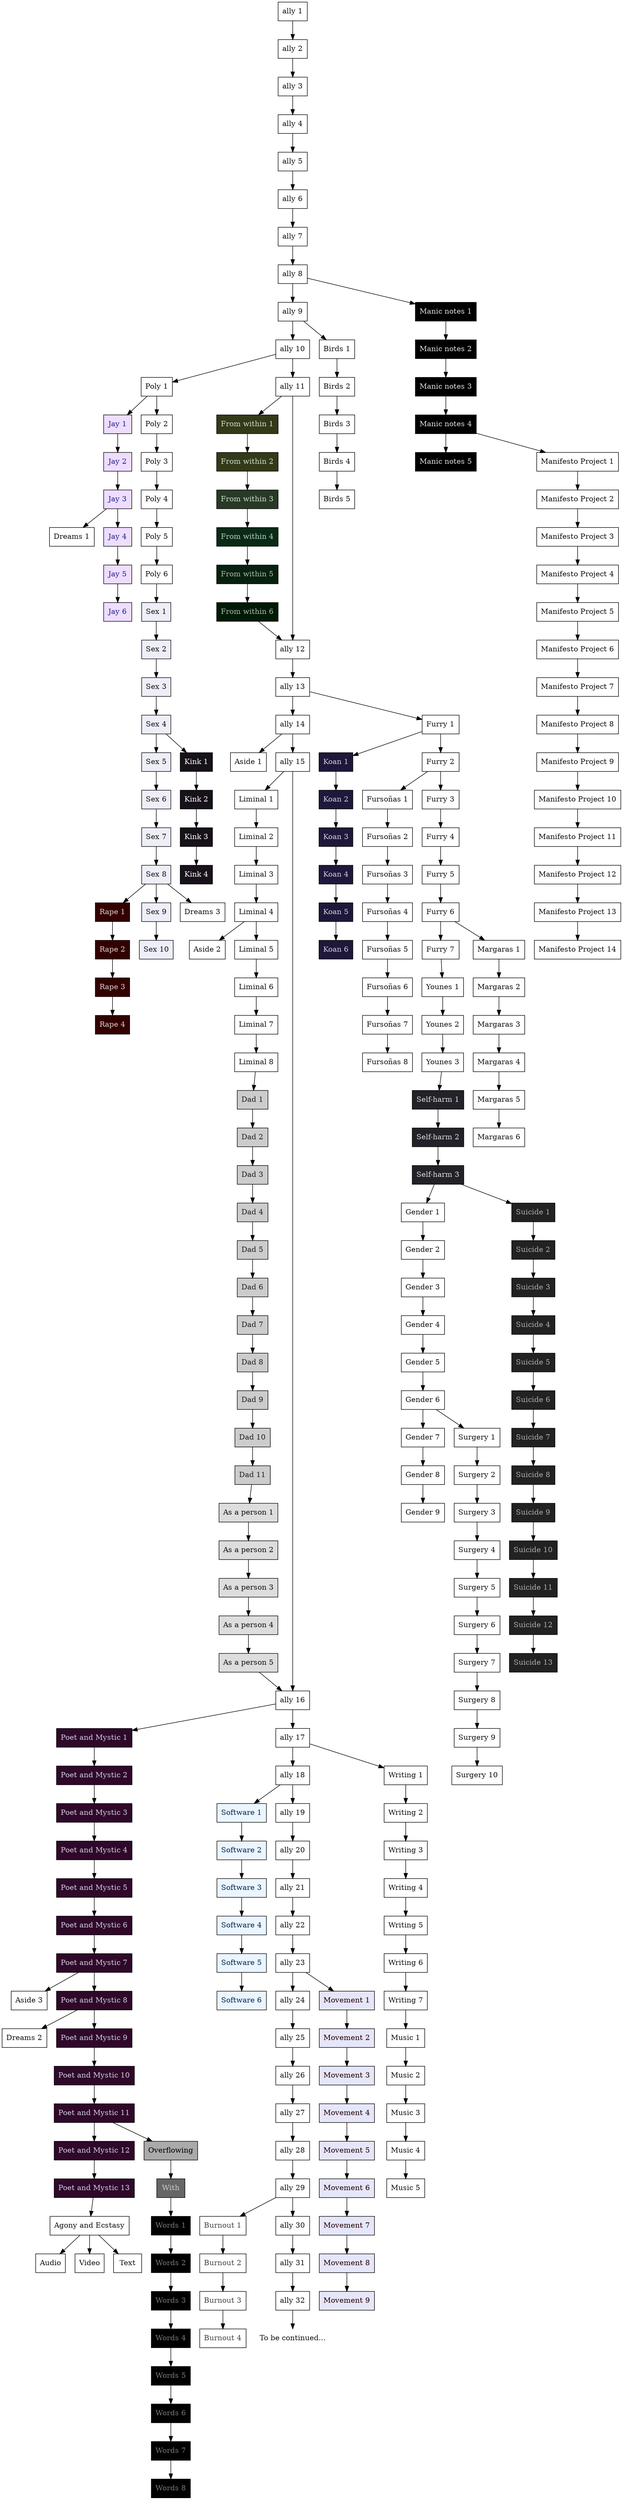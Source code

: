 digraph Map {
    node[shape="box"]
    label=""

    // The following must appear before the ally group in order to position them
    // on the left side.
    node[group="aside",style="",fontcolor="#111111"]
    "Aside 1" [href="/aside/1"]
    "Aside 2" [href="/aside/2"]
    "Aside 3" [href="/aside/3"]

        "Dreams 1" [href="/aside/dreams/1"]
        "Dreams 2" [href="/aside/dreams/2"]
        /* "Dreams 3" [href="/aside/dreams/3"] */

    node[group="dad",style="filled",fillcolor="#cccccc",fontcolor="#222222"]
    "Dad 1" [href="/dad"]
    "Dad 2" [href="/dad/2"]
    "Dad 3" [href="/dad/3"]
    "Dad 4" [href="/dad/4"]
    "Dad 5" [href="/dad/5"]
    "Dad 6" [href="/dad/6"]
    "Dad 7" [href="/dad/7"]
    "Dad 8" [href="/dad/8"]
    "Dad 9" [href="/dad/9"]
    "Dad 10" [href="/dad/10"]
    "Dad 11" [href="/dad/11"]
    "Dad 1" -> "Dad 2" -> "Dad 3" -> "Dad 4" -> "Dad 5" ->
    "Dad 6" -> "Dad 7" -> "Dad 8" -> "Dad 9" -> "Dad 10" ->
    "Dad 11"

        node[group="dad-humanized",style="filled",fillcolor="#dddddd",fontcolor="#111111"]
        "As a person 1" [href="/dad/as/a/person"]
        "As a person 2" [href="/dad/as/a/person/2"]
        "As a person 3" [href="/dad/as/a/person/3"]
        "As a person 4" [href="/dad/as/a/person/4"]
        "As a person 5" [href="/dad/as/a/person/5"]
        "Dad 11" -> "As a person 1" -> "As a person 2" -> "As a person 3" ->
        "As a person 4" -> "As a person 5"

    node[group="pnm",style="filled",fillcolor="#2f082a",fontcolor="#ccccdd"]
    "Poet and Mystic 1" [href="/poet-and-mystic"]
    "Poet and Mystic 2" [href="/poet-and-mystic/2"]
    "Poet and Mystic 3" [href="/poet-and-mystic/3"]
    "Poet and Mystic 4" [href="/poet-and-mystic/4"]
    "Poet and Mystic 5" [href="/poet-and-mystic/5"]
    "Poet and Mystic 6" [href="/poet-and-mystic/6"]
    "Poet and Mystic 7" [href="/poet-and-mystic/7"]
    "Poet and Mystic 8" [href="/poet-and-mystic/8"]
    "Poet and Mystic 9" [href="/poet-and-mystic/9"]
    "Poet and Mystic 10" [href="/poet-and-mystic/10"]
    "Poet and Mystic 11" [href="/poet-and-mystic/11"]
    "Poet and Mystic 12" [href="/poet-and-mystic/12"]
    "Poet and Mystic 13" [href="/poet-and-mystic/13"]
    "Poet and Mystic 1" -> "Poet and Mystic 2" -> "Poet and Mystic 3" ->
    "Poet and Mystic 4" -> "Poet and Mystic 5" -> "Poet and Mystic 6" ->
    "Poet and Mystic 7" -> "Poet and Mystic 8" -> "Poet and Mystic 9" ->
    "Poet and Mystic 10" -> "Poet and Mystic 11" -> "Poet and Mystic 12" ->
    "Poet and Mystic 13"

        node[group="ane",style="",fontcolor="#111111"]
        "Agony and Ecstasy" [href="/poet-and-mystic/agony-and-ecstasy"]
        "Audio" [href="/poet-and-mystic/agony-and-ecstasy/audio"]
        "Video" [href="/poet-and-mystic/agony-and-ecstasy/video"]
        "Text" [href="/poet-and-mystic/agony-and-ecstasy/text"]
        "Agony and Ecstasy" -> "Audio"
        "Agony and Ecstasy" -> "Video"
        "Agony and Ecstasy" -> "Text"

        node[group="overflowing",style="filled",fillcolor="#aaaaaa",fontcolor="#000000"]
        "Overflowing" [href="/poet-and-mystic/overflowing"]

        node[group="with",style="filled",fillcolor="#666666",fontcolor="#cccccc"]
        "With" [href="/poet-and-mystic/overflowing/with"]

        node[group="words",style="filled",fillcolor="#000000",fontcolor="#777777"]
        "Words 1" [href="/poet-and-mystic/overflowing/with/words"]
        "Words 2" [href="/poet-and-mystic/overflowing/with/words/2"]
        "Words 3" [href="/poet-and-mystic/overflowing/with/words/3"]
        "Words 4" [href="/poet-and-mystic/overflowing/with/words/4"]
        "Words 5" [href="/poet-and-mystic/overflowing/with/words/5"]
        "Words 6" [href="/poet-and-mystic/overflowing/with/words/6"]
        "Words 7" [href="/poet-and-mystic/overflowing/with/words/7"]
        "Words 8" [href="/poet-and-mystic/overflowing/with/words/8"]
        "Words 1" -> "Words 2" -> "Words 3" -> "Words 4" -> "Words 5" ->
        "Words 6" -> "Words 7" -> "Words 8"

    node[group="from-within",style="filled",fillcolor="#333a18",fontcolor="#ccddcc"]
    "From within 1" [href="/from-within/"]
    "From within 2" [href="/from-within/2"]
    "From within 3" [href="/from-within/3",fillcolor="#283a26"]
    "From within 4" [href="/from-within/4",fillcolor="#082a16",fontcolor="#bbccbb"]
    "From within 5" [href="/from-within/5",fillcolor="#082010",fontcolor="#aabbaa"]
    "From within 6" [href="/from-within/i-guess..",fillcolor="#001a06",fontcolor="#aabbaa"]
    "From within 1" -> "From within 2" -> "From within 3" -> "From within 4" ->
    "From within 5" -> "From within 6"

    node[group="jay",style="filled",fillcolor="#eeddff",fontcolor="#222288"]
    "Jay 1" [href="/jay/"]
    "Jay 2" [href="/jay/2"]
    "Jay 3" [href="/jay/3"]
    "Jay 4" [href="/jay/4"]
    "Jay 5" [href="/jay/5"]
    "Jay 6" [href="/jay/6"]
    "Jay 1" -> "Jay 2" -> "Jay 3" -> "Jay 4" -> "Jay 5" -> "Jay 6"

    node[group="liminal",style="",fontcolor="#111111"]
    "Liminal 1" [href="/liminal"]
    "Liminal 2" [href="/liminal/2"]
    "Liminal 3" [href="/liminal/3"]
    "Liminal 4" [href="/liminal/4"]
    "Liminal 5" [href="/liminal/5"]
    "Liminal 6" [href="/liminal/6"]
    "Liminal 7" [href="/liminal/7"]
    "Liminal 8" [href="/liminal/8"]
    "Liminal 1" -> "Liminal 2" -> "Liminal 3" -> "Liminal 4" ->
    "Liminal 5" -> "Liminal 6" -> "Liminal 7" -> "Liminal 8"

    node[group="poly",style="",fontcolor="#111111"]
    "Poly 1" [href="/poly"]
    "Poly 2" [href="/poly/2"]
    "Poly 3" [href="/poly/3"]
    "Poly 4" [href="/poly/4"]
    "Poly 5" [href="/poly/5"]
    "Poly 6" [href="/poly/6"]
    "Poly 1" -> "Poly 2" -> "Poly 3" -> "Poly 4" -> "Poly 5" -> "Poly 6"

        node[group="rape",style="filled",fillcolor="#330000",fontcolor="#dccccc"]
        "Rape 1" [href="/sex/rape"]
        "Rape 2" [href="/sex/rape/2"]
        "Rape 3" [href="/sex/rape/3"]
        "Rape 4" [href="/sex/rape/4"]
        "Rape 1" -> "Rape 2" -> "Rape 3" -> "Rape 4"

    node[group="sex",style="filled",fillcolor="#eeeef8",fontcolor="#111111"]
    "Sex 1" [href="/sex"]
    "Sex 2" [href="/sex/2"]
    "Sex 3" [href="/sex/3"]
    "Sex 4" [href="/sex/4"]
    "Sex 5" [href="/sex/5"]
    "Sex 6" [href="/sex/6"]
    "Sex 7" [href="/sex/7"]
    "Sex 8" [href="/sex/8"]
    "Sex 9" [href="/sex/9"]
    "Sex 10" [href="/sex/10"]
    "Sex 1" -> "Sex 2" -> "Sex 3" -> "Sex 4" -> "Sex 5" -> "Sex 6" -> "Sex 7" ->
    "Sex 8" -> "Sex 9" -> "Sex 10"

        node[group="kink",style="filled",fillcolor="#17111a",fontcolor="#ffffff"]
        "Kink 1" [href="/sex/kink"]
        "Kink 2" [href="/sex/kink/2"]
        "Kink 3" [href="/sex/kink/3"]
        "Kink 4" [href="/sex/kink/4"]
        "Kink 1" -> "Kink 2" -> "Kink 3" -> "Kink 4"

        node[group="aside",style="",fontcolor="#111111"]
        "Dreams 3" [href="/aside/dreams/3"]

    node[group="software",style="filled",fillcolor="#eaf5ff",fontcolor="#05264c"]
    "Software 1" [href="https://github.com/makyo/ally/pull/4/commits/c7d73fc7a727d34728b353a2c428b0da71788bf0"]
    "Software 2" [href="https://github.com/makyo/ally/pull/4/commits/04b7300615386bccbb331caebcf396077f6fc9ea"]
    "Software 3" [href="https://github.com/makyo/ally/pull/4/commits/d73e63f3fdc0bce89f06334959ade28888a2f7b2"]
    "Software 4" [href="https://github.com/makyo/ally/pull/4/commits/90acc199cd80944f6c5eb6834a2fa67783db4d7d"]
    "Software 5" [href="https://github.com/makyo/ally/pull/4/commits/49f83b2148f70151c43f8ef77a061e7252d9b1d4"]
    "Software 6" [href="https://github.com/makyo/ally/pull/4/commits/ab8302ca2f6ca00c0a5bdfebcb4b2f2291ec9833"]
    "Software 1" -> "Software 2" -> "Software 3" -> "Software 4" ->
    "Software 5" -> "Software 6"

    node[group="burnout",style="",fontcolor="#444444"]
    "Burnout 1" [href="/burnout"]
    "Burnout 2" [href="/burnout/2"]
    "Burnout 3" [href="/burnout/3"]
    "Burnout 4" [href="/burnout/4"]
    "Burnout 1" -> "Burnout 2" -> "Burnout 3" -> "Burnout 4"

    // This is the central axis
    node[group="ally",style="",fontcolor="#111111"] // `core` folder
    "ally 1" [href="/"]
    "ally 2" [href="/2"]
    "ally 3" [href="/3"]
    "ally 4" [href="/4"]
    "ally 5" [href="/5"]
    "ally 6" [href="/6"]
    "ally 7" [href="/7"]
    "ally 8" [href="/8"]
    "ally 9" [href="/9"]
    "ally 10" [href="/10"]
    "ally 11" [href="/11"]
    "ally 12" [href="/12"]
    "ally 13" [href="/13"]
    "ally 14" [href="/14"]
    "ally 15" [href="/15"]
    "ally 16" [href="/16"]
    "ally 17" [href="/17"]
    "ally 18" [href="/18"]
    "ally 19" [href="/19"]
    "ally 20" [href="/20"]
    "ally 21" [href="/21"]
    "ally 22" [href="/22"]
    "ally 23" [href="/23"]
    "ally 24" [href="/24"]
    "ally 25" [href="/25"]
    "ally 26" [href="/26"]
    "ally 27" [href="/27"]
    "ally 28" [href="/28"]
    "ally 29" [href="/29"]
    "ally 30" [href="/30"]
    "ally 31" [href="/31"]
    "ally 32" [href="/32"]
    "To be continued..." [shape="none"]
    "ally 1" -> "ally 2" -> "ally 3" -> "ally 4" -> "ally 5" ->
    "ally 6" -> "ally 7" -> "ally 8" -> "ally 9" -> "ally 10" ->
    "ally 11" -> "ally 12" -> "ally 13" -> "ally 14" -> "ally 15" ->
    "ally 16" -> "ally 17" -> "ally 18" -> "ally 19" -> "ally 20" ->
    "ally 21" -> "ally 22" -> "ally 23" -> "ally 24" -> "ally 25" ->
    "ally 26" -> "ally 27" -> "ally 28" -> "ally 29" -> "ally 30" ->
    "ally 31" -> "ally 32" -> "To be continued..."

    node[group="birds",style="",fontcolor="#111111"]
    "Birds 1" [href="/birds"]
    "Birds 2" [href="/birds/2"]
    "Birds 3" [href="/birds/3"]
    "Birds 4" [href="/birds/4"]
    "Birds 5" [href="/birds/5"]
    "Birds 1" -> "Birds 2" -> "Birds 3" -> "Birds 4" -> "Birds 5"

    // Must come before Furry to position it to the left.
    node[group="koan",style="filled",fillcolor="#1f183a",fontcolor="#ccccdd"]
    "Koan 1" [href="/koan/"]
    "Koan 2" [href="/koan/2"]
    "Koan 3" [href="/koan/3"]
    "Koan 4" [href="/koan/4"]
    "Koan 5" [href="/koan/5"]
    "Koan 6" [href="/koan/6"]
    "Koan 1" -> "Koan 2" -> "Koan 3" -> "Koan 4" -> "Koan 5" -> "Koan 6"

        node[group="fursona",style="",fontcolor="#111111"]
        "Fursoñas 1" [href="/furry/fursona/"]
        "Fursoñas 2" [href="/furry/fursona/2"]
        "Fursoñas 3" [href="/furry/fursona/3"]
        "Fursoñas 4" [href="/furry/fursona/4"]
        "Fursoñas 5" [href="/furry/fursona/5"]
        "Fursoñas 6" [href="/furry/fursona/6"]
        "Fursoñas 7" [href="/furry/fursona/7"]
        "Fursoñas 8" [href="/furry/fursona/8"]
        "Fursoñas 1" -> "Fursoñas 2" -> "Fursoñas 3" -> "Fursoñas 4" ->
        "Fursoñas 5" -> "Fursoñas 6" -> "Fursoñas 7" -> "Fursoñas 8"

    node[group="furry",style="",fontcolor="#111111"]
    "Furry 1" [href="/furry"]
    "Furry 2" [href="/furry/2"]
    "Furry 3" [href="/furry/3"]
    "Furry 4" [href="/furry/4"]
    "Furry 5" [href="/furry/5"]
    "Furry 6" [href="/furry/6"]
    "Furry 7" [href="/furry/7"]
    "Furry 1" -> "Furry 2" -> "Furry 3" -> "Furry 4" -> "Furry 5" ->
    "Furry 6" -> "Furry 7"

        node[group="margaras"]
        "Margaras 1" [href="/furry/margaras"]
        "Margaras 2" [href="/furry/margaras/2"]
        "Margaras 3" [href="/furry/margaras/3"]
        "Margaras 4" [href="/furry/margaras/4"]
        "Margaras 5" [href="/furry/margaras/5"]
        "Margaras 6" [href="/furry/margaras/6"]
        "Margaras 1" -> "Margaras 2" -> "Margaras 3" -> "Margaras 4" ->
        "Margaras 5" -> "Margaras 6"

        node[group="younes"]
        "Younes 1" [href="/furry/younes"]
        "Younes 2" [href="/furry/younes/2"]
        "Younes 3" [href="/furry/younes/3"]
        "Younes 1" -> "Younes 2" -> "Younes 3"

    node[group="mania",style="filled",fillcolor="#000000",fontcolor="#dddddd"]
    "Manic notes 1" [href="/mania/"]
    "Manic notes 2" [href="/mania/2"]
    "Manic notes 3" [href="/mania/3"]
    "Manic notes 4" [href="/mania/4"]
    "Manic notes 5" [href="/mania/5"]
    "Manic notes 1" -> "Manic notes 2" -> "Manic notes 3" -> "Manic notes 4" ->
    "Manic notes 5"

    node[group="mp",style="",fontcolor="#111111"]
    "Manifesto Project 1" [href="/manifesto-project"]
    "Manifesto Project 2" [href="/manifesto-project/2"]
    "Manifesto Project 3" [href="/manifesto-project/3"]
    "Manifesto Project 4" [href="/manifesto-project/4"]
    "Manifesto Project 5" [href="/manifesto-project/5"]
    "Manifesto Project 6" [href="/manifesto-project/6"]
    "Manifesto Project 7" [href="/manifesto-project/7"]
    "Manifesto Project 8" [href="/manifesto-project/8"]
    "Manifesto Project 9" [href="/manifesto-project/9"]
    "Manifesto Project 10" [href="/manifesto-project/10"]
    "Manifesto Project 11" [href="/manifesto-project/11"]
    "Manifesto Project 12" [href="/manifesto-project/12"]
    "Manifesto Project 13" [href="/manifesto-project/13"]
    "Manifesto Project 14" [href="/manifesto-project/14"]
    "Manifesto Project 1" -> "Manifesto Project 2" -> "Manifesto Project 3" ->
    "Manifesto Project 4" -> "Manifesto Project 5" -> "Manifesto Project 6" ->
    "Manifesto Project 7" -> "Manifesto Project 8" -> "Manifesto Project 9" ->
    "Manifesto Project 10" -> "Manifesto Project 11" ->
    "Manifesto Project 12" -> "Manifesto Project 13" ->
    "Manifesto Project 14"

    node[group="gender",style="",fontcolor="#111111"]
    "Gender 1" [href="/gender"]
    "Gender 2" [href="/gender/2"]
    "Gender 3" [href="/gender/3"]
    "Gender 4" [href="/gender/4"]
    "Gender 5" [href="/gender/5"]
    "Gender 6" [href="/gender/6"]
    "Gender 7" [href="/gender/7"]
    "Gender 8" [href="/gender/8"]
    "Gender 9" [href="/gender/9"]
    "Gender 1" -> "Gender 2" -> "Gender 3" -> "Gender 4" -> "Gender 5" ->
    "Gender 6" -> "Gender 7" -> "Gender 8" -> "Gender 9"

        node[group="surgery"]
        "Surgery 1" [href="/gender/surgery"]
        "Surgery 2" [href="/gender/surgery/2"]
        "Surgery 3" [href="/gender/surgery/3"]
        "Surgery 4" [href="/gender/surgery/4"]
        "Surgery 5" [href="/gender/surgery/5"]
        "Surgery 6" [href="/gender/surgery/6"]
        "Surgery 7" [href="/gender/surgery/7"]
        "Surgery 8" [href="/gender/surgery/8"]
        "Surgery 9" [href="/gender/surgery/9"]
        "Surgery 10" [href="/gender/surgery/10"]
        "Surgery 1" -> "Surgery 2" -> "Surgery 3" -> "Surgery 4" ->
        "Surgery 5" -> "Surgery 6" -> "Surgery 7" -> "Surgery 8" ->
        "Surgery 9" -> "Surgery 10"

    node[group="sh",style="filled",fillcolor="#222228",fontcolor="#dddddd"]
    "Self-harm 1" [href="/self-harm"]
    "Self-harm 2" [href="/self-harm/2"]
    "Self-harm 3" [href="/self-harm/3"]
    "Self-harm 1" -> "Self-harm 2" -> "Self-harm 3"

        node[group="suicide",style="filled",fillcolor="#222222",fontcolor="#aaaaaa"]
        "Suicide 1" [href="/self-harm/suicide"]
        "Suicide 2" [href="/self-harm/suicide/2"]
        "Suicide 3" [href="/self-harm/suicide/3"]
        "Suicide 4" [href="/self-harm/suicide/4"]
        "Suicide 5" [href="/self-harm/suicide/5"]
        "Suicide 6" [href="/self-harm/suicide/6"]
        "Suicide 7" [href="/self-harm/suicide/7"]
        "Suicide 8" [href="/self-harm/suicide/8"]
        "Suicide 9" [href="/self-harm/suicide/9"]
        "Suicide 10" [href="/self-harm/suicide/10"]
        "Suicide 11" [href="/self-harm/suicide/11"]
        "Suicide 12" [href="/self-harm/suicide/12"]
        "Suicide 13" [href="/self-harm/suicide/13"]
        "Suicide 1" -> "Suicide 2" -> "Suicide 3" ->
        "Suicide 4" -> "Suicide 5" -> "Suicide 6" -> "Suicide 7" ->
        "Suicide 8" -> "Suicide 9" -> "Suicide 10" -> "Suicide 11" ->
        "Suicide 12" -> "Suicide 13"

    node[group="writing",style="",fontcolor="#111111"]
    "Writing 1" [href="/writing"]
    "Writing 2" [href="/writing/2"]
    "Writing 3" [href="/writing/3"]
    "Writing 4" [href="/writing/4"]
    "Writing 5" [href="/writing/5"]
    "Writing 6" [href="/writing/6"]
    "Writing 7" [href="/writing/7"]
    "Writing 1" -> "Writing 2" -> "Writing 3" -> "Writing 4" -> "Writing 5" ->
    "Writing 6" -> "Writing 7"

        node[group="music",style="",fontcolor="#111111"]
        "Music 1" [href="/writing/music"]
        "Music 2" [href="/writing/music/2"]
        "Music 3" [href="/writing/music/3"]
        "Music 4" [href="/writing/music/4"]
        "Music 5" [href="/writing/music/5"]
        "Music 1" -> "Music 2" -> "Music 3" -> "Music 4" -> "Music 5"

    node[group="movement",style="filled",fillcolor="#e6e6fa",fontcolor="#220000"]
    "Movement 1" [href="/movement"]
    "Movement 2" [href="/movement/2"]
    "Movement 3" [href="/movement/3"]
    "Movement 4" [href="/movement/4"]
    "Movement 5" [href="/movement/5"]
    "Movement 6" [href="/movement/6"]
    "Movement 7" [href="/movement/7"]
    "Movement 8" [href="/movement/8"]
    "Movement 9" [href="/movement/9"]
    "Movement 1" -> "Movement 2" -> "Movement 3" -> "Movement 4" ->
    "Movement 5" -> "Movement 6" -> "Movement 7" -> "Movement 8" ->
    "Movement 9"

    /**
     Connections

     Connections should only lead from one quest to another the first time that
     link appears. No need to link to a quest a second time.

        Wasn't the point of this to be intentionally confusing?

     Yeah, but it was grating on me. All of those lines crossing, all those curves, side-quests pushed way down the page because I linked to them too many times.
     */

    // Asides
    "ally 14" -> "Aside 1"
    "Liminal 4" -> "Aside 2"
    "Poet and Mystic 7" -> "Aside 3"

    // Birds
    /* none */

    // ally
    "ally 8" -> "Manic notes 1"
    "ally 9" -> "Birds 1"
    "ally 10" -> "Poly 1"
    "ally 11" -> "From within 1"
    "ally 13" -> "Furry 1"
    "ally 15" -> "Liminal 1"
    "ally 16" -> "Poet and Mystic 1"
    "ally 17" -> "Writing 1"
    "ally 18" -> "Software 1"
    "ally 23" -> "Movement 1"
    "ally 29" -> "Burnout 1"

    // Dad
    "As a person 5" -> "ally 16"

    // From within
    "From within 6" -> "ally 12"

    // Furry
        // Fursona
        /* none */

        // Margaras
        /* none */

        // Younes
        "Younes 3" -> "Self-harm 1"
    "Furry 1" -> "Koan 1"
    "Furry 2" -> "Fursoñas 1"
    "Furry 6" -> "Margaras 1"
    "Furry 7" -> "Younes 1"

    // Jay
    "Jay 3" -> "Dreams 1"

    // Koan
    /* none */

    // Liminal
    "Liminal 8" -> "Dad 1"

    // Manic notes
    "Manic notes 4" -> "Manifesto Project 1"

    // Manifesto Project
    /* none */

    // Poet and Mystic
    /*"Poet and Mystic 1" -> "Manifesto Project 1"*/
    "Poet and Mystic 13" -> "Agony and Ecstasy"
    "Poet and Mystic 8" -> "Dreams 2"
    "Poet and Mystic 11" -> "Overflowing" -> "With" -> "Words 1"

    // Poly
    "Poly 1" -> "Jay 1"
    "Poly 6" -> "Sex 1"

    // Self-harm
    /*"Self-harm 1" -> "Margaras 1"*/
    "Self-harm 3" -> "Suicide 1"
    "Self-harm 3" -> "Gender 1"

    // Gender
    "Gender 6" -> "Surgery 1"

    // Sex
    "Sex 4" -> "Kink 1"
    "Sex 8" -> "Rape 1"
    "Sex 8" -> "Dreams 3"

    // Writing
    /*"Writing 2" -> "Koans 1"
    "Writing 2" -> "Birds 1"
    "Writing 2" -> "Margaras 1"
    "Writing 2" -> "Dad 1"
    "Writing 2" -> "Fursoñas 1"
    "Writing 2" -> "Poet and Mystic 1"*/
    "Writing 7" -> "Music 1"
}

